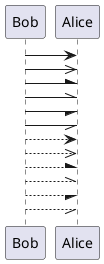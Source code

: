 {
  "sha1": "2tqqowho86073k15k0dz3bsi7lgc3x5",
  "insertion": {
    "when": "2024-05-30T20:48:20.102Z",
    "user": "plantuml@gmail.com"
  }
}
@startuml

Bob -> Alice
Bob ->> Alice
Bob -\ Alice
Bob -\\ Alice
Bob -/ Alice
Bob -// Alice
Bob --> Alice
Bob -->> Alice
Bob --\ Alice
Bob --\\ Alice
Bob --/ Alice
Bob --// Alice

@enduml
